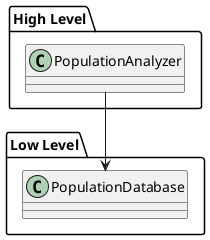 @startuml
'https://plantuml.com/class-diagram

package "High Level" {
    class PopulationAnalyzer
}

package "Low Level" {
    class PopulationDatabase
}

PopulationAnalyzer --> PopulationDatabase

@enduml